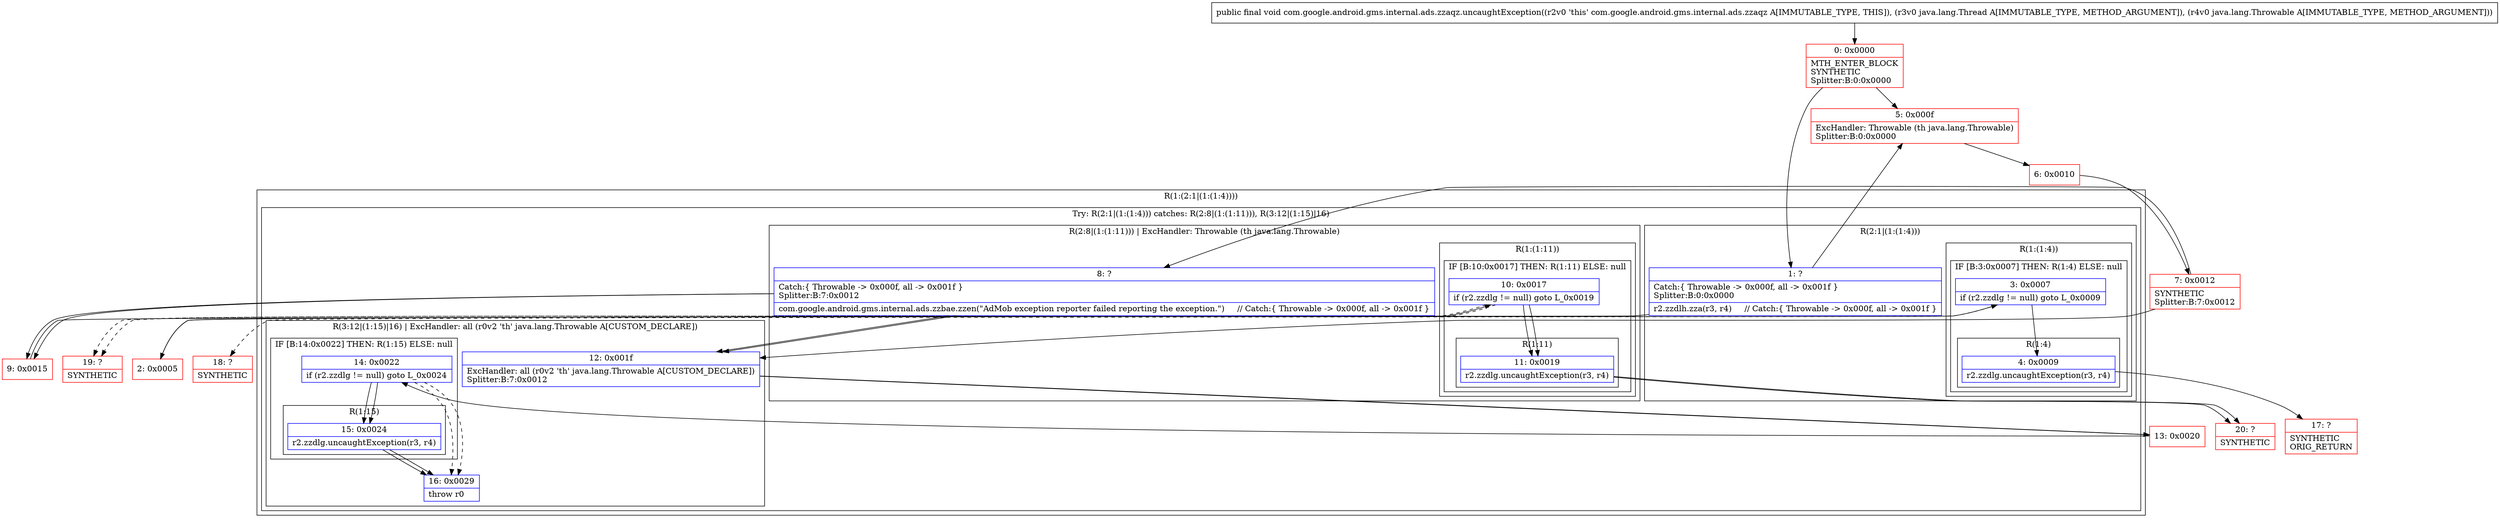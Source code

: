 digraph "CFG forcom.google.android.gms.internal.ads.zzaqz.uncaughtException(Ljava\/lang\/Thread;Ljava\/lang\/Throwable;)V" {
subgraph cluster_Region_2087683064 {
label = "R(1:(2:1|(1:(1:4))))";
node [shape=record,color=blue];
subgraph cluster_TryCatchRegion_1851666759 {
label = "Try: R(2:1|(1:(1:4))) catches: R(2:8|(1:(1:11))), R(3:12|(1:15)|16)";
node [shape=record,color=blue];
subgraph cluster_Region_1817657688 {
label = "R(2:1|(1:(1:4)))";
node [shape=record,color=blue];
Node_1 [shape=record,label="{1\:\ ?|Catch:\{ Throwable \-\> 0x000f, all \-\> 0x001f \}\lSplitter:B:0:0x0000\l|r2.zzdlh.zza(r3, r4)     \/\/ Catch:\{ Throwable \-\> 0x000f, all \-\> 0x001f \}\l}"];
subgraph cluster_Region_1924504634 {
label = "R(1:(1:4))";
node [shape=record,color=blue];
subgraph cluster_IfRegion_1925558743 {
label = "IF [B:3:0x0007] THEN: R(1:4) ELSE: null";
node [shape=record,color=blue];
Node_3 [shape=record,label="{3\:\ 0x0007|if (r2.zzdlg != null) goto L_0x0009\l}"];
subgraph cluster_Region_1838052033 {
label = "R(1:4)";
node [shape=record,color=blue];
Node_4 [shape=record,label="{4\:\ 0x0009|r2.zzdlg.uncaughtException(r3, r4)\l}"];
}
}
}
}
subgraph cluster_Region_990225321 {
label = "R(2:8|(1:(1:11))) | ExcHandler: Throwable (th java.lang.Throwable)\l";
node [shape=record,color=blue];
Node_8 [shape=record,label="{8\:\ ?|Catch:\{ Throwable \-\> 0x000f, all \-\> 0x001f \}\lSplitter:B:7:0x0012\l|com.google.android.gms.internal.ads.zzbae.zzen(\"AdMob exception reporter failed reporting the exception.\")     \/\/ Catch:\{ Throwable \-\> 0x000f, all \-\> 0x001f \}\l}"];
subgraph cluster_Region_1695526079 {
label = "R(1:(1:11))";
node [shape=record,color=blue];
subgraph cluster_IfRegion_983298752 {
label = "IF [B:10:0x0017] THEN: R(1:11) ELSE: null";
node [shape=record,color=blue];
Node_10 [shape=record,label="{10\:\ 0x0017|if (r2.zzdlg != null) goto L_0x0019\l}"];
subgraph cluster_Region_614307624 {
label = "R(1:11)";
node [shape=record,color=blue];
Node_11 [shape=record,label="{11\:\ 0x0019|r2.zzdlg.uncaughtException(r3, r4)\l}"];
}
}
}
}
subgraph cluster_Region_840130809 {
label = "R(3:12|(1:15)|16) | ExcHandler: all (r0v2 'th' java.lang.Throwable A[CUSTOM_DECLARE])\l";
node [shape=record,color=blue];
Node_12 [shape=record,label="{12\:\ 0x001f|ExcHandler: all (r0v2 'th' java.lang.Throwable A[CUSTOM_DECLARE])\lSplitter:B:7:0x0012\l}"];
subgraph cluster_IfRegion_719407184 {
label = "IF [B:14:0x0022] THEN: R(1:15) ELSE: null";
node [shape=record,color=blue];
Node_14 [shape=record,label="{14\:\ 0x0022|if (r2.zzdlg != null) goto L_0x0024\l}"];
subgraph cluster_Region_1326035518 {
label = "R(1:15)";
node [shape=record,color=blue];
Node_15 [shape=record,label="{15\:\ 0x0024|r2.zzdlg.uncaughtException(r3, r4)\l}"];
}
}
Node_16 [shape=record,label="{16\:\ 0x0029|throw r0\l}"];
}
}
}
subgraph cluster_Region_990225321 {
label = "R(2:8|(1:(1:11))) | ExcHandler: Throwable (th java.lang.Throwable)\l";
node [shape=record,color=blue];
Node_8 [shape=record,label="{8\:\ ?|Catch:\{ Throwable \-\> 0x000f, all \-\> 0x001f \}\lSplitter:B:7:0x0012\l|com.google.android.gms.internal.ads.zzbae.zzen(\"AdMob exception reporter failed reporting the exception.\")     \/\/ Catch:\{ Throwable \-\> 0x000f, all \-\> 0x001f \}\l}"];
subgraph cluster_Region_1695526079 {
label = "R(1:(1:11))";
node [shape=record,color=blue];
subgraph cluster_IfRegion_983298752 {
label = "IF [B:10:0x0017] THEN: R(1:11) ELSE: null";
node [shape=record,color=blue];
Node_10 [shape=record,label="{10\:\ 0x0017|if (r2.zzdlg != null) goto L_0x0019\l}"];
subgraph cluster_Region_614307624 {
label = "R(1:11)";
node [shape=record,color=blue];
Node_11 [shape=record,label="{11\:\ 0x0019|r2.zzdlg.uncaughtException(r3, r4)\l}"];
}
}
}
}
subgraph cluster_Region_840130809 {
label = "R(3:12|(1:15)|16) | ExcHandler: all (r0v2 'th' java.lang.Throwable A[CUSTOM_DECLARE])\l";
node [shape=record,color=blue];
Node_12 [shape=record,label="{12\:\ 0x001f|ExcHandler: all (r0v2 'th' java.lang.Throwable A[CUSTOM_DECLARE])\lSplitter:B:7:0x0012\l}"];
subgraph cluster_IfRegion_719407184 {
label = "IF [B:14:0x0022] THEN: R(1:15) ELSE: null";
node [shape=record,color=blue];
Node_14 [shape=record,label="{14\:\ 0x0022|if (r2.zzdlg != null) goto L_0x0024\l}"];
subgraph cluster_Region_1326035518 {
label = "R(1:15)";
node [shape=record,color=blue];
Node_15 [shape=record,label="{15\:\ 0x0024|r2.zzdlg.uncaughtException(r3, r4)\l}"];
}
}
Node_16 [shape=record,label="{16\:\ 0x0029|throw r0\l}"];
}
Node_0 [shape=record,color=red,label="{0\:\ 0x0000|MTH_ENTER_BLOCK\lSYNTHETIC\lSplitter:B:0:0x0000\l}"];
Node_2 [shape=record,color=red,label="{2\:\ 0x0005}"];
Node_5 [shape=record,color=red,label="{5\:\ 0x000f|ExcHandler: Throwable (th java.lang.Throwable)\lSplitter:B:0:0x0000\l}"];
Node_6 [shape=record,color=red,label="{6\:\ 0x0010}"];
Node_7 [shape=record,color=red,label="{7\:\ 0x0012|SYNTHETIC\lSplitter:B:7:0x0012\l}"];
Node_9 [shape=record,color=red,label="{9\:\ 0x0015}"];
Node_13 [shape=record,color=red,label="{13\:\ 0x0020}"];
Node_17 [shape=record,color=red,label="{17\:\ ?|SYNTHETIC\lORIG_RETURN\l}"];
Node_18 [shape=record,color=red,label="{18\:\ ?|SYNTHETIC\l}"];
Node_19 [shape=record,color=red,label="{19\:\ ?|SYNTHETIC\l}"];
Node_20 [shape=record,color=red,label="{20\:\ ?|SYNTHETIC\l}"];
MethodNode[shape=record,label="{public final void com.google.android.gms.internal.ads.zzaqz.uncaughtException((r2v0 'this' com.google.android.gms.internal.ads.zzaqz A[IMMUTABLE_TYPE, THIS]), (r3v0 java.lang.Thread A[IMMUTABLE_TYPE, METHOD_ARGUMENT]), (r4v0 java.lang.Throwable A[IMMUTABLE_TYPE, METHOD_ARGUMENT])) }"];
MethodNode -> Node_0;
Node_1 -> Node_2;
Node_1 -> Node_5;
Node_3 -> Node_4;
Node_3 -> Node_18[style=dashed];
Node_4 -> Node_17;
Node_8 -> Node_9;
Node_8 -> Node_12;
Node_10 -> Node_11;
Node_10 -> Node_19[style=dashed];
Node_11 -> Node_20;
Node_12 -> Node_13;
Node_14 -> Node_15;
Node_14 -> Node_16[style=dashed];
Node_15 -> Node_16;
Node_8 -> Node_9;
Node_8 -> Node_12;
Node_10 -> Node_11;
Node_10 -> Node_19[style=dashed];
Node_11 -> Node_20;
Node_12 -> Node_13;
Node_14 -> Node_15;
Node_14 -> Node_16[style=dashed];
Node_15 -> Node_16;
Node_0 -> Node_1;
Node_0 -> Node_5;
Node_2 -> Node_3;
Node_5 -> Node_6;
Node_6 -> Node_7;
Node_7 -> Node_8;
Node_7 -> Node_12;
Node_9 -> Node_10;
Node_13 -> Node_14;
}

